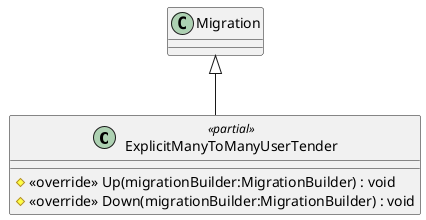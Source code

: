 @startuml
class ExplicitManyToManyUserTender <<partial>> {
    # <<override>> Up(migrationBuilder:MigrationBuilder) : void
    # <<override>> Down(migrationBuilder:MigrationBuilder) : void
}
Migration <|-- ExplicitManyToManyUserTender
@enduml
